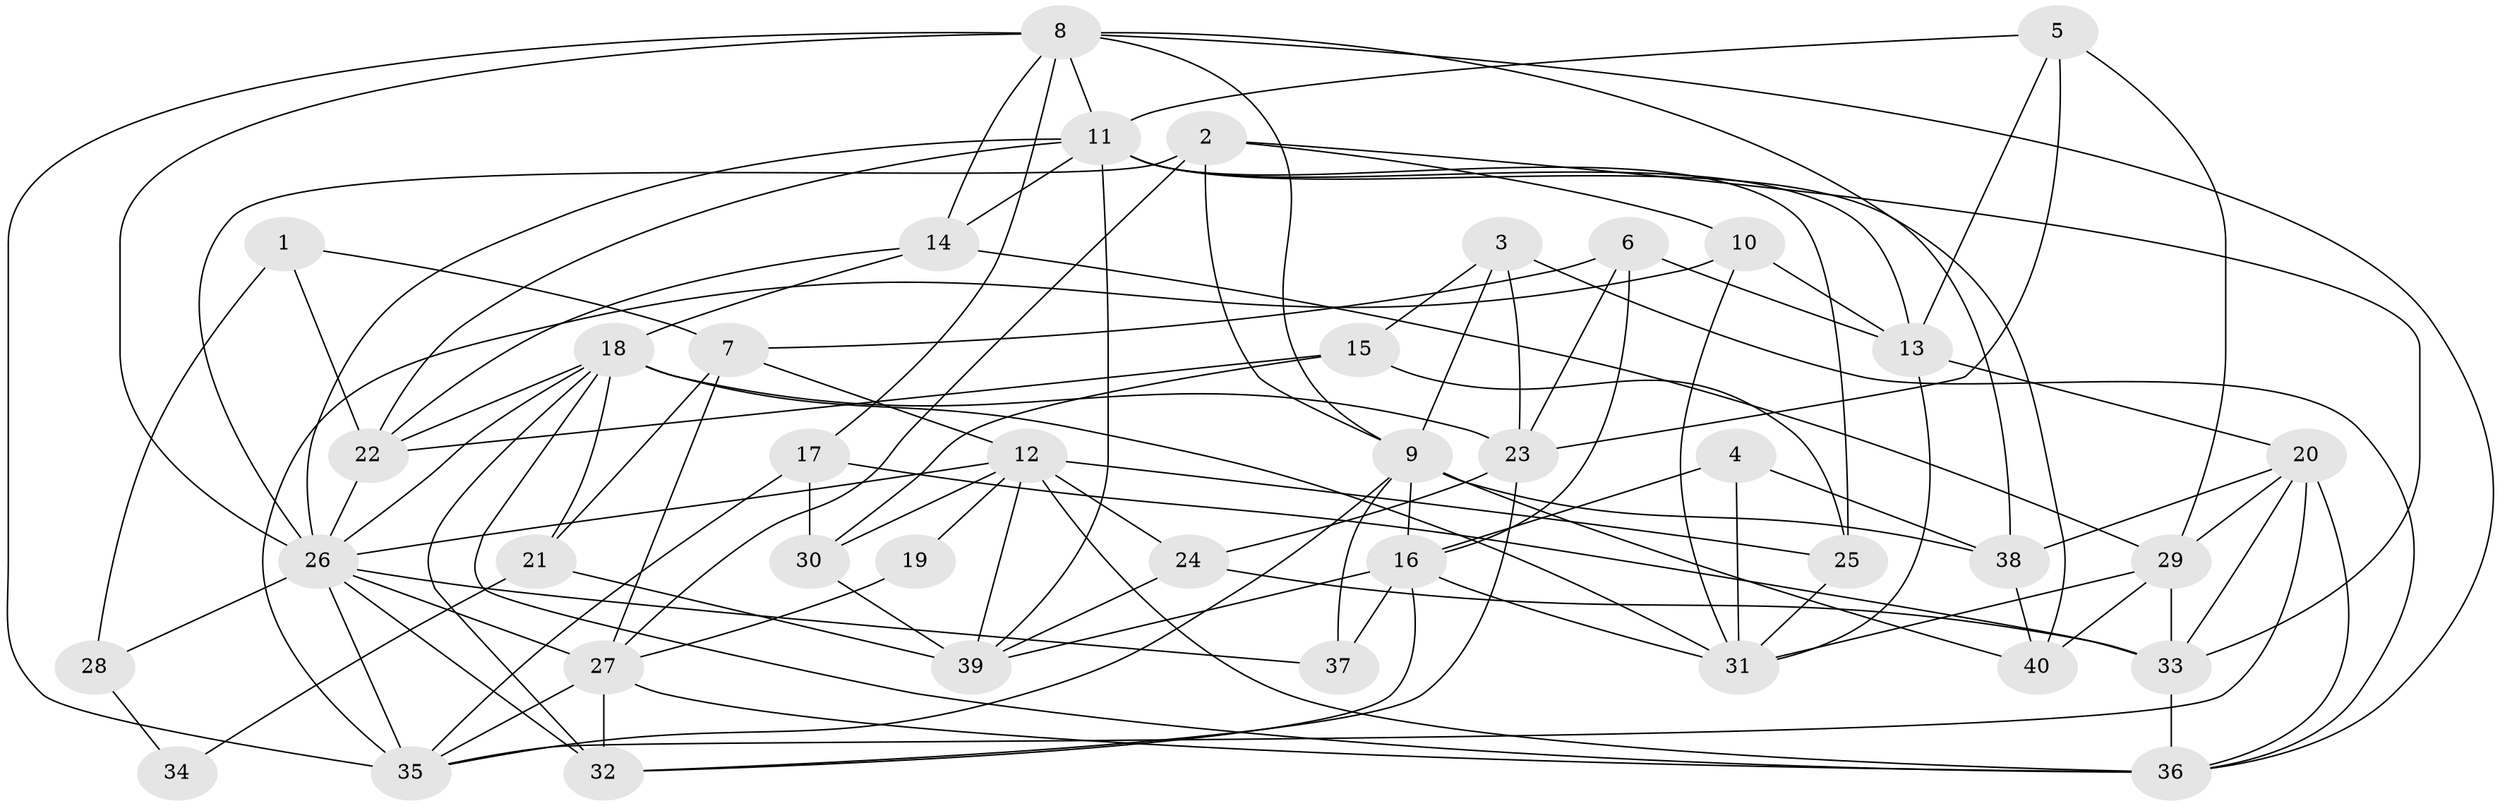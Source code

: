 // original degree distribution, {4: 0.2875, 5: 0.175, 6: 0.1125, 7: 0.0375, 3: 0.1875, 2: 0.1875, 8: 0.0125}
// Generated by graph-tools (version 1.1) at 2025/02/03/09/25 03:02:11]
// undirected, 40 vertices, 107 edges
graph export_dot {
graph [start="1"]
  node [color=gray90,style=filled];
  1;
  2;
  3;
  4;
  5;
  6;
  7;
  8;
  9;
  10;
  11;
  12;
  13;
  14;
  15;
  16;
  17;
  18;
  19;
  20;
  21;
  22;
  23;
  24;
  25;
  26;
  27;
  28;
  29;
  30;
  31;
  32;
  33;
  34;
  35;
  36;
  37;
  38;
  39;
  40;
  1 -- 7 [weight=1.0];
  1 -- 22 [weight=1.0];
  1 -- 28 [weight=1.0];
  2 -- 9 [weight=1.0];
  2 -- 10 [weight=1.0];
  2 -- 26 [weight=1.0];
  2 -- 27 [weight=1.0];
  2 -- 33 [weight=1.0];
  3 -- 9 [weight=1.0];
  3 -- 15 [weight=1.0];
  3 -- 23 [weight=1.0];
  3 -- 36 [weight=1.0];
  4 -- 16 [weight=1.0];
  4 -- 31 [weight=1.0];
  4 -- 38 [weight=1.0];
  5 -- 11 [weight=1.0];
  5 -- 13 [weight=1.0];
  5 -- 23 [weight=1.0];
  5 -- 29 [weight=1.0];
  6 -- 7 [weight=1.0];
  6 -- 13 [weight=1.0];
  6 -- 16 [weight=1.0];
  6 -- 23 [weight=1.0];
  7 -- 12 [weight=1.0];
  7 -- 21 [weight=1.0];
  7 -- 27 [weight=1.0];
  8 -- 9 [weight=1.0];
  8 -- 11 [weight=1.0];
  8 -- 14 [weight=1.0];
  8 -- 17 [weight=1.0];
  8 -- 26 [weight=1.0];
  8 -- 35 [weight=1.0];
  8 -- 36 [weight=1.0];
  8 -- 38 [weight=1.0];
  9 -- 16 [weight=1.0];
  9 -- 35 [weight=1.0];
  9 -- 37 [weight=1.0];
  9 -- 38 [weight=1.0];
  9 -- 40 [weight=1.0];
  10 -- 13 [weight=1.0];
  10 -- 31 [weight=1.0];
  10 -- 35 [weight=1.0];
  11 -- 13 [weight=1.0];
  11 -- 14 [weight=1.0];
  11 -- 22 [weight=1.0];
  11 -- 25 [weight=1.0];
  11 -- 26 [weight=1.0];
  11 -- 39 [weight=2.0];
  11 -- 40 [weight=1.0];
  12 -- 19 [weight=2.0];
  12 -- 24 [weight=1.0];
  12 -- 25 [weight=1.0];
  12 -- 26 [weight=1.0];
  12 -- 30 [weight=1.0];
  12 -- 36 [weight=1.0];
  12 -- 39 [weight=1.0];
  13 -- 20 [weight=1.0];
  13 -- 31 [weight=1.0];
  14 -- 18 [weight=1.0];
  14 -- 22 [weight=1.0];
  14 -- 29 [weight=2.0];
  15 -- 22 [weight=1.0];
  15 -- 25 [weight=2.0];
  15 -- 30 [weight=2.0];
  16 -- 31 [weight=2.0];
  16 -- 32 [weight=1.0];
  16 -- 37 [weight=1.0];
  16 -- 39 [weight=1.0];
  17 -- 30 [weight=1.0];
  17 -- 33 [weight=1.0];
  17 -- 35 [weight=1.0];
  18 -- 21 [weight=1.0];
  18 -- 22 [weight=1.0];
  18 -- 23 [weight=1.0];
  18 -- 26 [weight=1.0];
  18 -- 31 [weight=1.0];
  18 -- 32 [weight=1.0];
  18 -- 36 [weight=1.0];
  19 -- 27 [weight=1.0];
  20 -- 29 [weight=1.0];
  20 -- 33 [weight=1.0];
  20 -- 35 [weight=1.0];
  20 -- 36 [weight=1.0];
  20 -- 38 [weight=1.0];
  21 -- 34 [weight=1.0];
  21 -- 39 [weight=2.0];
  22 -- 26 [weight=1.0];
  23 -- 24 [weight=1.0];
  23 -- 32 [weight=1.0];
  24 -- 33 [weight=1.0];
  24 -- 39 [weight=1.0];
  25 -- 31 [weight=1.0];
  26 -- 27 [weight=1.0];
  26 -- 28 [weight=1.0];
  26 -- 32 [weight=1.0];
  26 -- 35 [weight=1.0];
  26 -- 37 [weight=1.0];
  27 -- 32 [weight=1.0];
  27 -- 35 [weight=1.0];
  27 -- 36 [weight=1.0];
  28 -- 34 [weight=1.0];
  29 -- 31 [weight=1.0];
  29 -- 33 [weight=1.0];
  29 -- 40 [weight=1.0];
  30 -- 39 [weight=1.0];
  33 -- 36 [weight=1.0];
  38 -- 40 [weight=1.0];
}
